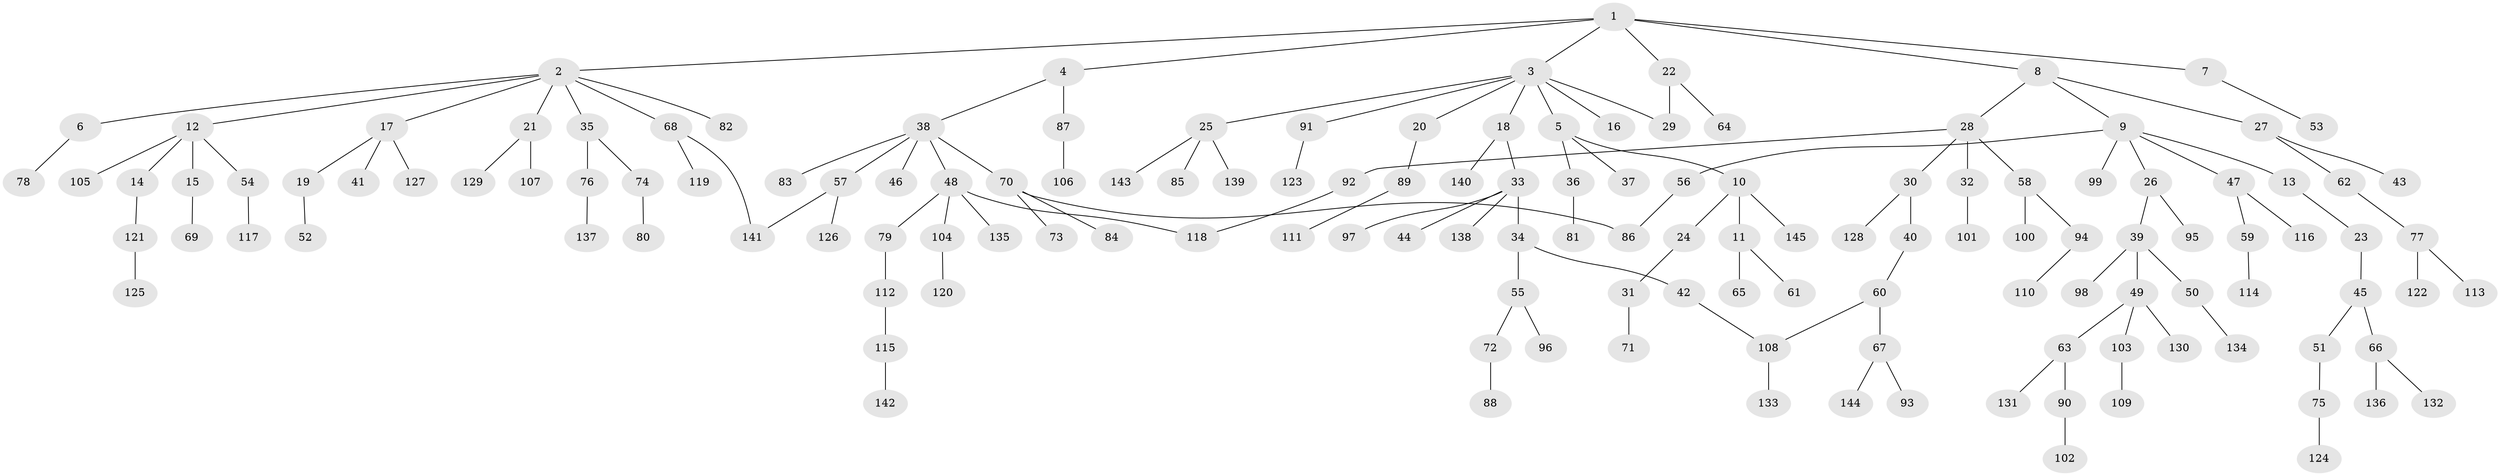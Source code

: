 // Generated by graph-tools (version 1.1) at 2025/01/03/09/25 03:01:04]
// undirected, 145 vertices, 149 edges
graph export_dot {
graph [start="1"]
  node [color=gray90,style=filled];
  1;
  2;
  3;
  4;
  5;
  6;
  7;
  8;
  9;
  10;
  11;
  12;
  13;
  14;
  15;
  16;
  17;
  18;
  19;
  20;
  21;
  22;
  23;
  24;
  25;
  26;
  27;
  28;
  29;
  30;
  31;
  32;
  33;
  34;
  35;
  36;
  37;
  38;
  39;
  40;
  41;
  42;
  43;
  44;
  45;
  46;
  47;
  48;
  49;
  50;
  51;
  52;
  53;
  54;
  55;
  56;
  57;
  58;
  59;
  60;
  61;
  62;
  63;
  64;
  65;
  66;
  67;
  68;
  69;
  70;
  71;
  72;
  73;
  74;
  75;
  76;
  77;
  78;
  79;
  80;
  81;
  82;
  83;
  84;
  85;
  86;
  87;
  88;
  89;
  90;
  91;
  92;
  93;
  94;
  95;
  96;
  97;
  98;
  99;
  100;
  101;
  102;
  103;
  104;
  105;
  106;
  107;
  108;
  109;
  110;
  111;
  112;
  113;
  114;
  115;
  116;
  117;
  118;
  119;
  120;
  121;
  122;
  123;
  124;
  125;
  126;
  127;
  128;
  129;
  130;
  131;
  132;
  133;
  134;
  135;
  136;
  137;
  138;
  139;
  140;
  141;
  142;
  143;
  144;
  145;
  1 -- 2;
  1 -- 3;
  1 -- 4;
  1 -- 7;
  1 -- 8;
  1 -- 22;
  2 -- 6;
  2 -- 12;
  2 -- 17;
  2 -- 21;
  2 -- 35;
  2 -- 68;
  2 -- 82;
  3 -- 5;
  3 -- 16;
  3 -- 18;
  3 -- 20;
  3 -- 25;
  3 -- 29;
  3 -- 91;
  4 -- 38;
  4 -- 87;
  5 -- 10;
  5 -- 36;
  5 -- 37;
  6 -- 78;
  7 -- 53;
  8 -- 9;
  8 -- 27;
  8 -- 28;
  9 -- 13;
  9 -- 26;
  9 -- 47;
  9 -- 56;
  9 -- 99;
  10 -- 11;
  10 -- 24;
  10 -- 145;
  11 -- 61;
  11 -- 65;
  12 -- 14;
  12 -- 15;
  12 -- 54;
  12 -- 105;
  13 -- 23;
  14 -- 121;
  15 -- 69;
  17 -- 19;
  17 -- 41;
  17 -- 127;
  18 -- 33;
  18 -- 140;
  19 -- 52;
  20 -- 89;
  21 -- 107;
  21 -- 129;
  22 -- 64;
  22 -- 29;
  23 -- 45;
  24 -- 31;
  25 -- 85;
  25 -- 139;
  25 -- 143;
  26 -- 39;
  26 -- 95;
  27 -- 43;
  27 -- 62;
  28 -- 30;
  28 -- 32;
  28 -- 58;
  28 -- 92;
  30 -- 40;
  30 -- 128;
  31 -- 71;
  32 -- 101;
  33 -- 34;
  33 -- 44;
  33 -- 97;
  33 -- 138;
  34 -- 42;
  34 -- 55;
  35 -- 74;
  35 -- 76;
  36 -- 81;
  38 -- 46;
  38 -- 48;
  38 -- 57;
  38 -- 70;
  38 -- 83;
  39 -- 49;
  39 -- 50;
  39 -- 98;
  40 -- 60;
  42 -- 108;
  45 -- 51;
  45 -- 66;
  47 -- 59;
  47 -- 116;
  48 -- 79;
  48 -- 104;
  48 -- 135;
  48 -- 118;
  49 -- 63;
  49 -- 103;
  49 -- 130;
  50 -- 134;
  51 -- 75;
  54 -- 117;
  55 -- 72;
  55 -- 96;
  56 -- 86;
  57 -- 126;
  57 -- 141;
  58 -- 94;
  58 -- 100;
  59 -- 114;
  60 -- 67;
  60 -- 108;
  62 -- 77;
  63 -- 90;
  63 -- 131;
  66 -- 132;
  66 -- 136;
  67 -- 93;
  67 -- 144;
  68 -- 119;
  68 -- 141;
  70 -- 73;
  70 -- 84;
  70 -- 86;
  72 -- 88;
  74 -- 80;
  75 -- 124;
  76 -- 137;
  77 -- 113;
  77 -- 122;
  79 -- 112;
  87 -- 106;
  89 -- 111;
  90 -- 102;
  91 -- 123;
  92 -- 118;
  94 -- 110;
  103 -- 109;
  104 -- 120;
  108 -- 133;
  112 -- 115;
  115 -- 142;
  121 -- 125;
}
